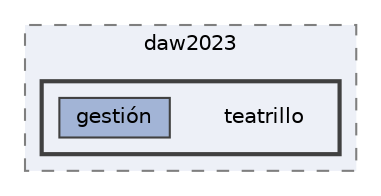 digraph "src/jcolonia/daw2023/teatrillo"
{
 // INTERACTIVE_SVG=YES
 // LATEX_PDF_SIZE
  bgcolor="transparent";
  edge [fontname=Helvetica,fontsize=10,labelfontname=Helvetica,labelfontsize=10];
  node [fontname=Helvetica,fontsize=10,shape=box,height=0.2,width=0.4];
  compound=true
  subgraph clusterdir_d68346e0c87ccd736c79c0c3420010d8 {
    graph [ bgcolor="#edf0f7", pencolor="grey50", label="daw2023", fontname=Helvetica,fontsize=10 style="filled,dashed", URL="dir_d68346e0c87ccd736c79c0c3420010d8.html",tooltip=""]
  subgraph clusterdir_2bc9fc0a5d0b2417d767168db2e059c3 {
    graph [ bgcolor="#edf0f7", pencolor="grey25", label="", fontname=Helvetica,fontsize=10 style="filled,bold", URL="dir_2bc9fc0a5d0b2417d767168db2e059c3.html",tooltip=""]
    dir_2bc9fc0a5d0b2417d767168db2e059c3 [shape=plaintext, label="teatrillo"];
  dir_9d49ba00c8b1199458e3afa37312c17d [label="gestión", fillcolor="#a2b4d6", color="grey25", style="filled", URL="dir_9d49ba00c8b1199458e3afa37312c17d.html",tooltip=""];
  }
  }
}
